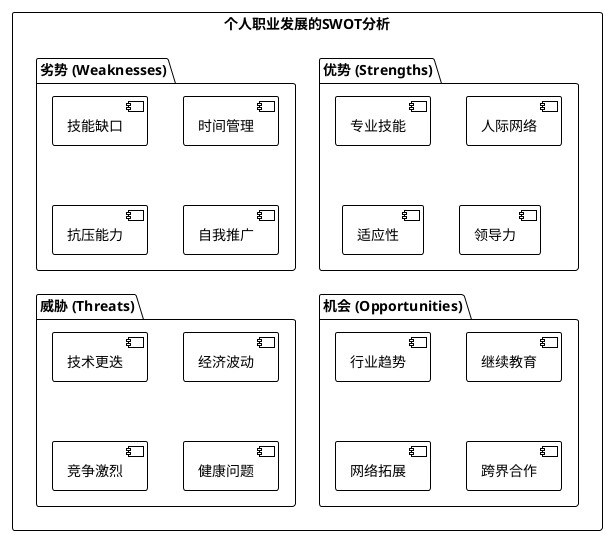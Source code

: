 @startuml
!theme plain

rectangle "个人职业发展的SWOT分析" {
  package "优势 (Strengths)" {
    [专业技能]
    [人际网络]
    [适应性]
    [领导力]
  }
  package "劣势 (Weaknesses)" {
    [技能缺口]
    [时间管理]
    [抗压能力]
    [自我推广]
  }
  package "机会 (Opportunities)" {
    [行业趋势]
    [继续教育]
    [网络拓展]
    [跨界合作]
  }
  package "威胁 (Threats)" {
    [技术更迭]
    [经济波动]
    [竞争激烈]
    [健康问题]
  }
}

@enduml
